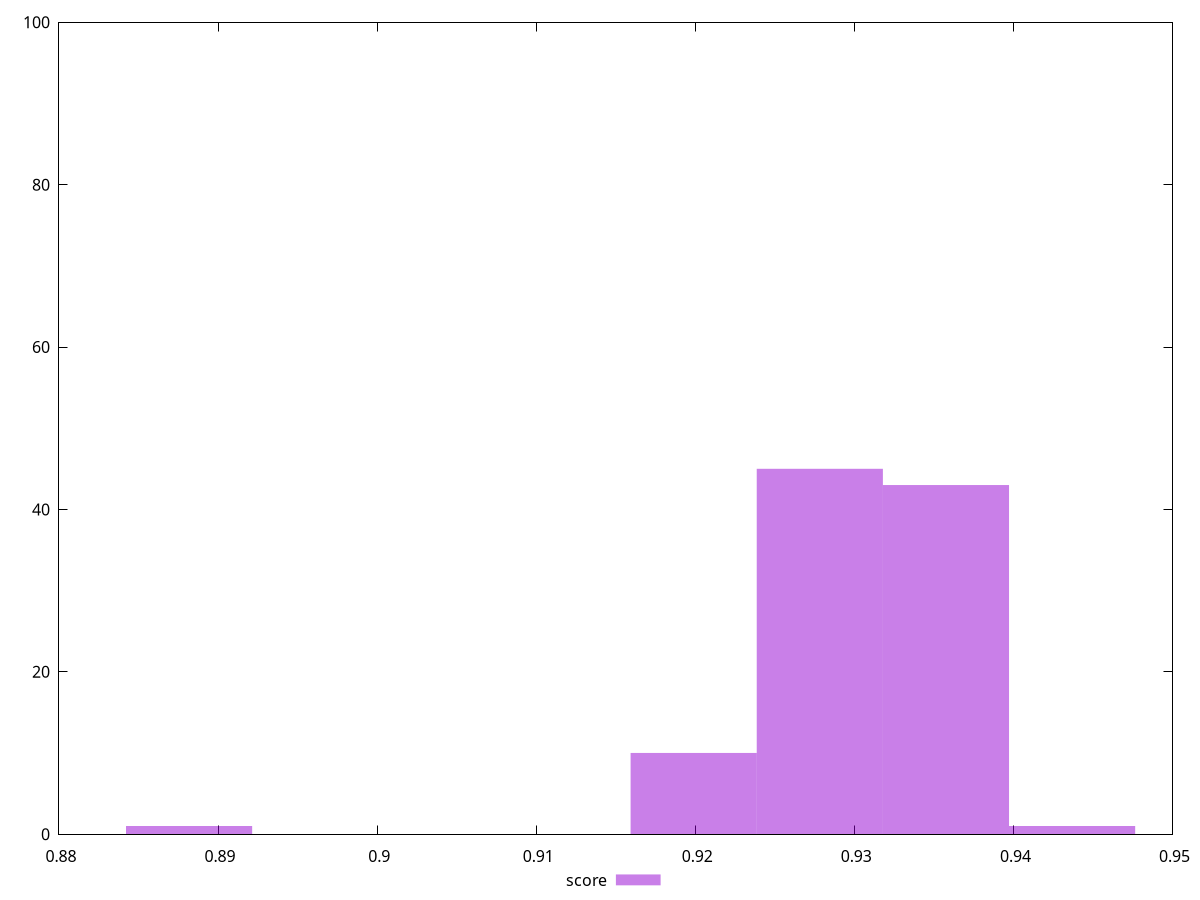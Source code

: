 reset
set terminal svg size 640, 490 enhanced background rgb 'white'
set output "report_00007_2020-12-11T15:55:29.892Z/mainthread-work-breakdown/samples/pages+cached/score/histogram.svg"

$score <<EOF
0.943688781795452 1
0.8881776769839548 1
0.9278284661350242 45
0.9357586239652381 43
0.9198983083048103 10
EOF

set key outside below
set boxwidth 0.007930157830213882
set yrange [0:100]
set style fill transparent solid 0.5 noborder

plot \
  $score title "score" with boxes, \


reset